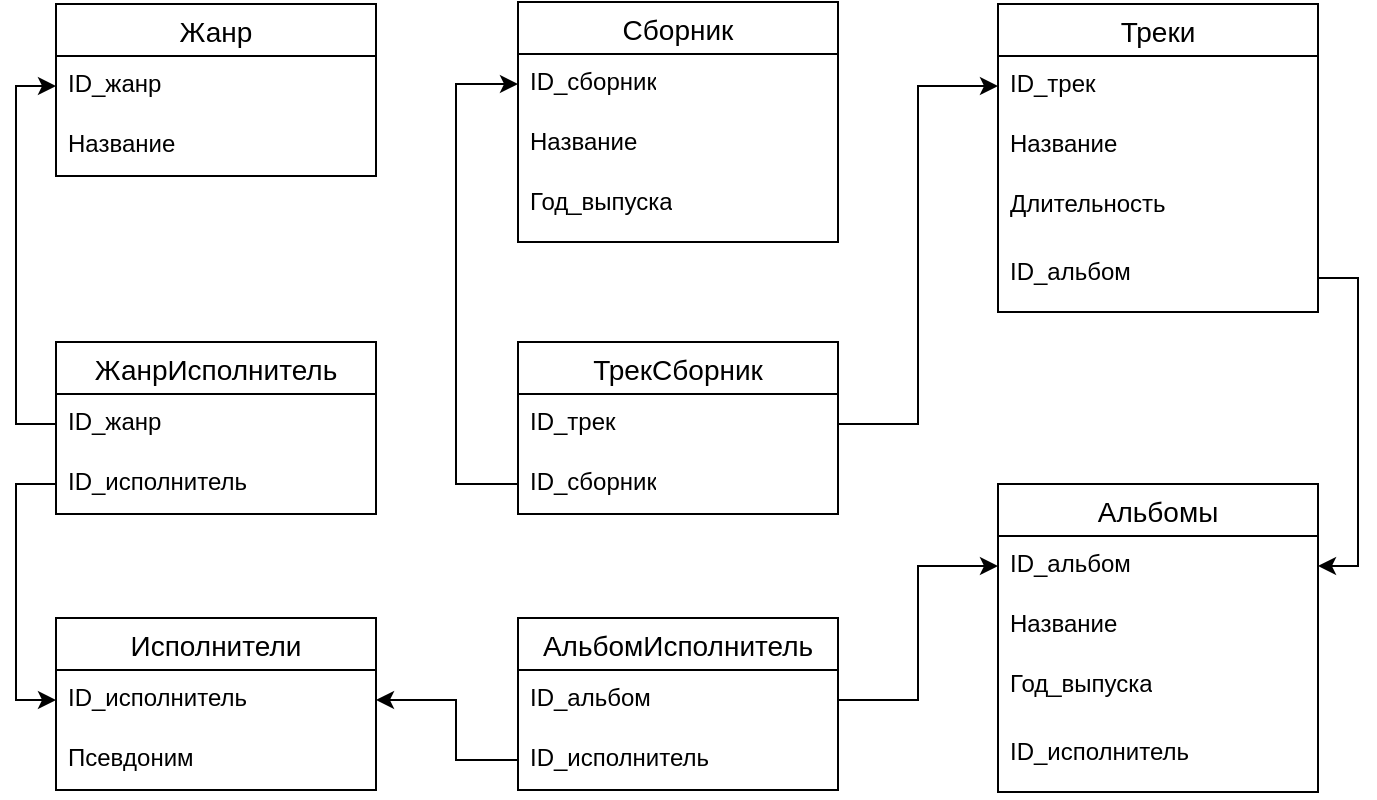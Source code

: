 <mxfile version="21.6.8" type="device">
  <diagram name="Страница 1" id="x9vOyqtszQ4Ww52Lwxny">
    <mxGraphModel dx="1431" dy="959" grid="1" gridSize="10" guides="1" tooltips="1" connect="1" arrows="1" fold="1" page="1" pageScale="1" pageWidth="3300" pageHeight="4681" math="0" shadow="0">
      <root>
        <mxCell id="0" />
        <mxCell id="1" parent="0" />
        <mxCell id="OP-Gs7QiUsBwCLxYpKtz-1" value="Исполнители" style="swimlane;fontStyle=0;childLayout=stackLayout;horizontal=1;startSize=26;horizontalStack=0;resizeParent=1;resizeParentMax=0;resizeLast=0;collapsible=1;marginBottom=0;align=center;fontSize=14;" parent="1" vertex="1">
          <mxGeometry x="330" y="428" width="160" height="86" as="geometry" />
        </mxCell>
        <mxCell id="OP-Gs7QiUsBwCLxYpKtz-2" value="ID_исполнитель" style="text;strokeColor=none;fillColor=none;spacingLeft=4;spacingRight=4;overflow=hidden;rotatable=0;points=[[0,0.5],[1,0.5]];portConstraint=eastwest;fontSize=12;whiteSpace=wrap;html=1;" parent="OP-Gs7QiUsBwCLxYpKtz-1" vertex="1">
          <mxGeometry y="26" width="160" height="30" as="geometry" />
        </mxCell>
        <mxCell id="OP-Gs7QiUsBwCLxYpKtz-4" value="Псевдоним" style="text;strokeColor=none;fillColor=none;spacingLeft=4;spacingRight=4;overflow=hidden;rotatable=0;points=[[0,0.5],[1,0.5]];portConstraint=eastwest;fontSize=12;whiteSpace=wrap;html=1;" parent="OP-Gs7QiUsBwCLxYpKtz-1" vertex="1">
          <mxGeometry y="56" width="160" height="30" as="geometry" />
        </mxCell>
        <mxCell id="OP-Gs7QiUsBwCLxYpKtz-5" value="Альбомы" style="swimlane;fontStyle=0;childLayout=stackLayout;horizontal=1;startSize=26;horizontalStack=0;resizeParent=1;resizeParentMax=0;resizeLast=0;collapsible=1;marginBottom=0;align=center;fontSize=14;" parent="1" vertex="1">
          <mxGeometry x="801" y="361" width="160" height="154" as="geometry">
            <mxRectangle x="660" y="290" width="100" height="30" as="alternateBounds" />
          </mxGeometry>
        </mxCell>
        <mxCell id="OP-Gs7QiUsBwCLxYpKtz-6" value="ID_альбом" style="text;strokeColor=none;fillColor=none;spacingLeft=4;spacingRight=4;overflow=hidden;rotatable=0;points=[[0,0.5],[1,0.5]];portConstraint=eastwest;fontSize=12;whiteSpace=wrap;html=1;" parent="OP-Gs7QiUsBwCLxYpKtz-5" vertex="1">
          <mxGeometry y="26" width="160" height="30" as="geometry" />
        </mxCell>
        <mxCell id="OP-Gs7QiUsBwCLxYpKtz-7" value="Название" style="text;strokeColor=none;fillColor=none;spacingLeft=4;spacingRight=4;overflow=hidden;rotatable=0;points=[[0,0.5],[1,0.5]];portConstraint=eastwest;fontSize=12;whiteSpace=wrap;html=1;" parent="OP-Gs7QiUsBwCLxYpKtz-5" vertex="1">
          <mxGeometry y="56" width="160" height="30" as="geometry" />
        </mxCell>
        <mxCell id="OP-Gs7QiUsBwCLxYpKtz-8" value="Год_выпуска" style="text;strokeColor=none;fillColor=none;spacingLeft=4;spacingRight=4;overflow=hidden;rotatable=0;points=[[0,0.5],[1,0.5]];portConstraint=eastwest;fontSize=12;whiteSpace=wrap;html=1;" parent="OP-Gs7QiUsBwCLxYpKtz-5" vertex="1">
          <mxGeometry y="86" width="160" height="34" as="geometry" />
        </mxCell>
        <mxCell id="OP-Gs7QiUsBwCLxYpKtz-18" value="ID_исполнитель" style="text;strokeColor=none;fillColor=none;spacingLeft=4;spacingRight=4;overflow=hidden;rotatable=0;points=[[0,0.5],[1,0.5]];portConstraint=eastwest;fontSize=12;whiteSpace=wrap;html=1;" parent="OP-Gs7QiUsBwCLxYpKtz-5" vertex="1">
          <mxGeometry y="120" width="160" height="34" as="geometry" />
        </mxCell>
        <mxCell id="OP-Gs7QiUsBwCLxYpKtz-10" value="Треки" style="swimlane;fontStyle=0;childLayout=stackLayout;horizontal=1;startSize=26;horizontalStack=0;resizeParent=1;resizeParentMax=0;resizeLast=0;collapsible=1;marginBottom=0;align=center;fontSize=14;" parent="1" vertex="1">
          <mxGeometry x="801" y="121" width="160" height="154" as="geometry">
            <mxRectangle x="660" y="290" width="100" height="30" as="alternateBounds" />
          </mxGeometry>
        </mxCell>
        <mxCell id="OP-Gs7QiUsBwCLxYpKtz-11" value="ID_трек" style="text;strokeColor=none;fillColor=none;spacingLeft=4;spacingRight=4;overflow=hidden;rotatable=0;points=[[0,0.5],[1,0.5]];portConstraint=eastwest;fontSize=12;whiteSpace=wrap;html=1;" parent="OP-Gs7QiUsBwCLxYpKtz-10" vertex="1">
          <mxGeometry y="26" width="160" height="30" as="geometry" />
        </mxCell>
        <mxCell id="OP-Gs7QiUsBwCLxYpKtz-12" value="Название" style="text;strokeColor=none;fillColor=none;spacingLeft=4;spacingRight=4;overflow=hidden;rotatable=0;points=[[0,0.5],[1,0.5]];portConstraint=eastwest;fontSize=12;whiteSpace=wrap;html=1;" parent="OP-Gs7QiUsBwCLxYpKtz-10" vertex="1">
          <mxGeometry y="56" width="160" height="30" as="geometry" />
        </mxCell>
        <mxCell id="OP-Gs7QiUsBwCLxYpKtz-13" value="Длительность" style="text;strokeColor=none;fillColor=none;spacingLeft=4;spacingRight=4;overflow=hidden;rotatable=0;points=[[0,0.5],[1,0.5]];portConstraint=eastwest;fontSize=12;whiteSpace=wrap;html=1;" parent="OP-Gs7QiUsBwCLxYpKtz-10" vertex="1">
          <mxGeometry y="86" width="160" height="34" as="geometry" />
        </mxCell>
        <mxCell id="OP-Gs7QiUsBwCLxYpKtz-14" value="ID_альбом" style="text;strokeColor=none;fillColor=none;spacingLeft=4;spacingRight=4;overflow=hidden;rotatable=0;points=[[0,0.5],[1,0.5]];portConstraint=eastwest;fontSize=12;whiteSpace=wrap;html=1;" parent="OP-Gs7QiUsBwCLxYpKtz-10" vertex="1">
          <mxGeometry y="120" width="160" height="34" as="geometry" />
        </mxCell>
        <mxCell id="OP-Gs7QiUsBwCLxYpKtz-20" value="Жанр" style="swimlane;fontStyle=0;childLayout=stackLayout;horizontal=1;startSize=26;horizontalStack=0;resizeParent=1;resizeParentMax=0;resizeLast=0;collapsible=1;marginBottom=0;align=center;fontSize=14;" parent="1" vertex="1">
          <mxGeometry x="330" y="121" width="160" height="86" as="geometry" />
        </mxCell>
        <mxCell id="OP-Gs7QiUsBwCLxYpKtz-21" value="ID_жанр" style="text;strokeColor=none;fillColor=none;spacingLeft=4;spacingRight=4;overflow=hidden;rotatable=0;points=[[0,0.5],[1,0.5]];portConstraint=eastwest;fontSize=12;whiteSpace=wrap;html=1;" parent="OP-Gs7QiUsBwCLxYpKtz-20" vertex="1">
          <mxGeometry y="26" width="160" height="30" as="geometry" />
        </mxCell>
        <mxCell id="OP-Gs7QiUsBwCLxYpKtz-22" value="Название" style="text;strokeColor=none;fillColor=none;spacingLeft=4;spacingRight=4;overflow=hidden;rotatable=0;points=[[0,0.5],[1,0.5]];portConstraint=eastwest;fontSize=12;whiteSpace=wrap;html=1;" parent="OP-Gs7QiUsBwCLxYpKtz-20" vertex="1">
          <mxGeometry y="56" width="160" height="30" as="geometry" />
        </mxCell>
        <mxCell id="OP-Gs7QiUsBwCLxYpKtz-23" style="edgeStyle=orthogonalEdgeStyle;rounded=0;orthogonalLoop=1;jettySize=auto;html=1;exitX=1;exitY=0.5;exitDx=0;exitDy=0;entryX=1;entryY=0.5;entryDx=0;entryDy=0;" parent="1" source="OP-Gs7QiUsBwCLxYpKtz-14" target="OP-Gs7QiUsBwCLxYpKtz-6" edge="1">
          <mxGeometry relative="1" as="geometry" />
        </mxCell>
        <mxCell id="15LgzPxHsZNAyspOrnuw-1" value="ЖанрИсполнитель" style="swimlane;fontStyle=0;childLayout=stackLayout;horizontal=1;startSize=26;horizontalStack=0;resizeParent=1;resizeParentMax=0;resizeLast=0;collapsible=1;marginBottom=0;align=center;fontSize=14;" vertex="1" parent="1">
          <mxGeometry x="330" y="290" width="160" height="86" as="geometry" />
        </mxCell>
        <mxCell id="15LgzPxHsZNAyspOrnuw-2" value="ID_жанр" style="text;strokeColor=none;fillColor=none;spacingLeft=4;spacingRight=4;overflow=hidden;rotatable=0;points=[[0,0.5],[1,0.5]];portConstraint=eastwest;fontSize=12;whiteSpace=wrap;html=1;" vertex="1" parent="15LgzPxHsZNAyspOrnuw-1">
          <mxGeometry y="26" width="160" height="30" as="geometry" />
        </mxCell>
        <mxCell id="15LgzPxHsZNAyspOrnuw-3" value="ID_исполнитель" style="text;strokeColor=none;fillColor=none;spacingLeft=4;spacingRight=4;overflow=hidden;rotatable=0;points=[[0,0.5],[1,0.5]];portConstraint=eastwest;fontSize=12;whiteSpace=wrap;html=1;" vertex="1" parent="15LgzPxHsZNAyspOrnuw-1">
          <mxGeometry y="56" width="160" height="30" as="geometry" />
        </mxCell>
        <mxCell id="15LgzPxHsZNAyspOrnuw-6" style="edgeStyle=orthogonalEdgeStyle;rounded=0;orthogonalLoop=1;jettySize=auto;html=1;exitX=0;exitY=0.5;exitDx=0;exitDy=0;entryX=0;entryY=0.5;entryDx=0;entryDy=0;" edge="1" parent="1" source="15LgzPxHsZNAyspOrnuw-3" target="OP-Gs7QiUsBwCLxYpKtz-2">
          <mxGeometry relative="1" as="geometry" />
        </mxCell>
        <mxCell id="15LgzPxHsZNAyspOrnuw-7" style="edgeStyle=orthogonalEdgeStyle;rounded=0;orthogonalLoop=1;jettySize=auto;html=1;exitX=0;exitY=0.5;exitDx=0;exitDy=0;entryX=0;entryY=0.5;entryDx=0;entryDy=0;" edge="1" parent="1" source="15LgzPxHsZNAyspOrnuw-2" target="OP-Gs7QiUsBwCLxYpKtz-21">
          <mxGeometry relative="1" as="geometry" />
        </mxCell>
        <mxCell id="15LgzPxHsZNAyspOrnuw-8" value="АльбомИсполнитель" style="swimlane;fontStyle=0;childLayout=stackLayout;horizontal=1;startSize=26;horizontalStack=0;resizeParent=1;resizeParentMax=0;resizeLast=0;collapsible=1;marginBottom=0;align=center;fontSize=14;" vertex="1" parent="1">
          <mxGeometry x="561" y="428" width="160" height="86" as="geometry" />
        </mxCell>
        <mxCell id="15LgzPxHsZNAyspOrnuw-9" value="ID_альбом" style="text;strokeColor=none;fillColor=none;spacingLeft=4;spacingRight=4;overflow=hidden;rotatable=0;points=[[0,0.5],[1,0.5]];portConstraint=eastwest;fontSize=12;whiteSpace=wrap;html=1;" vertex="1" parent="15LgzPxHsZNAyspOrnuw-8">
          <mxGeometry y="26" width="160" height="30" as="geometry" />
        </mxCell>
        <mxCell id="15LgzPxHsZNAyspOrnuw-10" value="ID_исполнитель" style="text;strokeColor=none;fillColor=none;spacingLeft=4;spacingRight=4;overflow=hidden;rotatable=0;points=[[0,0.5],[1,0.5]];portConstraint=eastwest;fontSize=12;whiteSpace=wrap;html=1;" vertex="1" parent="15LgzPxHsZNAyspOrnuw-8">
          <mxGeometry y="56" width="160" height="30" as="geometry" />
        </mxCell>
        <mxCell id="15LgzPxHsZNAyspOrnuw-11" style="edgeStyle=orthogonalEdgeStyle;rounded=0;orthogonalLoop=1;jettySize=auto;html=1;exitX=0;exitY=0.5;exitDx=0;exitDy=0;entryX=1;entryY=0.5;entryDx=0;entryDy=0;" edge="1" parent="1" source="15LgzPxHsZNAyspOrnuw-10" target="OP-Gs7QiUsBwCLxYpKtz-2">
          <mxGeometry relative="1" as="geometry">
            <Array as="points">
              <mxPoint x="530" y="499" />
              <mxPoint x="530" y="469" />
            </Array>
          </mxGeometry>
        </mxCell>
        <mxCell id="15LgzPxHsZNAyspOrnuw-13" value="Сборник" style="swimlane;fontStyle=0;childLayout=stackLayout;horizontal=1;startSize=26;horizontalStack=0;resizeParent=1;resizeParentMax=0;resizeLast=0;collapsible=1;marginBottom=0;align=center;fontSize=14;" vertex="1" parent="1">
          <mxGeometry x="561" y="120" width="160" height="120" as="geometry">
            <mxRectangle x="660" y="290" width="100" height="30" as="alternateBounds" />
          </mxGeometry>
        </mxCell>
        <mxCell id="15LgzPxHsZNAyspOrnuw-14" value="ID_сборник" style="text;strokeColor=none;fillColor=none;spacingLeft=4;spacingRight=4;overflow=hidden;rotatable=0;points=[[0,0.5],[1,0.5]];portConstraint=eastwest;fontSize=12;whiteSpace=wrap;html=1;" vertex="1" parent="15LgzPxHsZNAyspOrnuw-13">
          <mxGeometry y="26" width="160" height="30" as="geometry" />
        </mxCell>
        <mxCell id="15LgzPxHsZNAyspOrnuw-15" value="Название" style="text;strokeColor=none;fillColor=none;spacingLeft=4;spacingRight=4;overflow=hidden;rotatable=0;points=[[0,0.5],[1,0.5]];portConstraint=eastwest;fontSize=12;whiteSpace=wrap;html=1;" vertex="1" parent="15LgzPxHsZNAyspOrnuw-13">
          <mxGeometry y="56" width="160" height="30" as="geometry" />
        </mxCell>
        <mxCell id="15LgzPxHsZNAyspOrnuw-16" value="Год_выпуска" style="text;strokeColor=none;fillColor=none;spacingLeft=4;spacingRight=4;overflow=hidden;rotatable=0;points=[[0,0.5],[1,0.5]];portConstraint=eastwest;fontSize=12;whiteSpace=wrap;html=1;" vertex="1" parent="15LgzPxHsZNAyspOrnuw-13">
          <mxGeometry y="86" width="160" height="34" as="geometry" />
        </mxCell>
        <mxCell id="15LgzPxHsZNAyspOrnuw-18" value="ТрекСборник" style="swimlane;fontStyle=0;childLayout=stackLayout;horizontal=1;startSize=26;horizontalStack=0;resizeParent=1;resizeParentMax=0;resizeLast=0;collapsible=1;marginBottom=0;align=center;fontSize=14;" vertex="1" parent="1">
          <mxGeometry x="561" y="290" width="160" height="86" as="geometry" />
        </mxCell>
        <mxCell id="15LgzPxHsZNAyspOrnuw-19" value="ID_трек" style="text;strokeColor=none;fillColor=none;spacingLeft=4;spacingRight=4;overflow=hidden;rotatable=0;points=[[0,0.5],[1,0.5]];portConstraint=eastwest;fontSize=12;whiteSpace=wrap;html=1;" vertex="1" parent="15LgzPxHsZNAyspOrnuw-18">
          <mxGeometry y="26" width="160" height="30" as="geometry" />
        </mxCell>
        <mxCell id="15LgzPxHsZNAyspOrnuw-20" value="ID_сборник" style="text;strokeColor=none;fillColor=none;spacingLeft=4;spacingRight=4;overflow=hidden;rotatable=0;points=[[0,0.5],[1,0.5]];portConstraint=eastwest;fontSize=12;whiteSpace=wrap;html=1;" vertex="1" parent="15LgzPxHsZNAyspOrnuw-18">
          <mxGeometry y="56" width="160" height="30" as="geometry" />
        </mxCell>
        <mxCell id="15LgzPxHsZNAyspOrnuw-22" style="edgeStyle=orthogonalEdgeStyle;rounded=0;orthogonalLoop=1;jettySize=auto;html=1;exitX=0;exitY=0.5;exitDx=0;exitDy=0;entryX=0;entryY=0.5;entryDx=0;entryDy=0;" edge="1" parent="1" source="15LgzPxHsZNAyspOrnuw-20" target="15LgzPxHsZNAyspOrnuw-14">
          <mxGeometry relative="1" as="geometry">
            <Array as="points">
              <mxPoint x="530" y="361" />
              <mxPoint x="530" y="161" />
            </Array>
          </mxGeometry>
        </mxCell>
        <mxCell id="15LgzPxHsZNAyspOrnuw-23" style="edgeStyle=orthogonalEdgeStyle;rounded=0;orthogonalLoop=1;jettySize=auto;html=1;exitX=1;exitY=0.5;exitDx=0;exitDy=0;entryX=0;entryY=0.5;entryDx=0;entryDy=0;" edge="1" parent="1" source="15LgzPxHsZNAyspOrnuw-19" target="OP-Gs7QiUsBwCLxYpKtz-11">
          <mxGeometry relative="1" as="geometry" />
        </mxCell>
        <mxCell id="15LgzPxHsZNAyspOrnuw-24" style="edgeStyle=orthogonalEdgeStyle;rounded=0;orthogonalLoop=1;jettySize=auto;html=1;exitX=1;exitY=0.5;exitDx=0;exitDy=0;entryX=0;entryY=0.5;entryDx=0;entryDy=0;" edge="1" parent="1" source="15LgzPxHsZNAyspOrnuw-9" target="OP-Gs7QiUsBwCLxYpKtz-6">
          <mxGeometry relative="1" as="geometry" />
        </mxCell>
      </root>
    </mxGraphModel>
  </diagram>
</mxfile>

